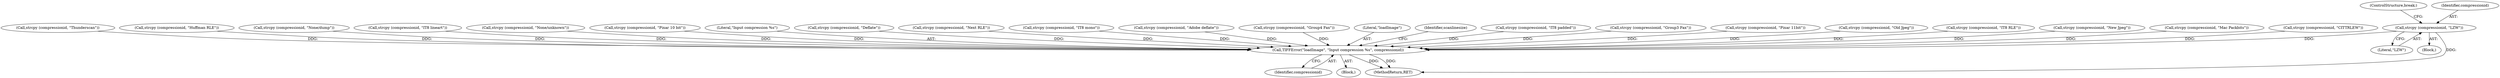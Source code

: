 digraph "0_libtiff_83a4b92815ea04969d494416eaae3d4c6b338e4a#diff-c8b4b355f9b5c06d585b23138e1c185f_5@API" {
"1000337" [label="(Call,strcpy (compressionid, \"LZW\"))"];
"1000416" [label="(Call,TIFFError(\"loadImage\", \"Input compression %s\", compressionid))"];
"1000367" [label="(Call,strcpy (compressionid, \"Thunderscan\"))"];
"1000322" [label="(Call,strcpy (compressionid, \"Huffman RLE\"))"];
"1000317" [label="(Call,strcpy (compressionid, \"None/dump\"))"];
"1000339" [label="(Literal,\"LZW\")"];
"1000387" [label="(Call,strcpy (compressionid, \"IT8 lineart\"))"];
"1000412" [label="(Call,strcpy (compressionid, \"None/unknown\"))"];
"1000419" [label="(Identifier,compressionid)"];
"1000392" [label="(Call,strcpy (compressionid, \"Pixar 10 bit\"))"];
"1000418" [label="(Literal,\"Input compression %s\")"];
"1000132" [label="(Block,)"];
"1000402" [label="(Call,strcpy (compressionid, \"Deflate\"))"];
"1000352" [label="(Call,strcpy (compressionid, \"Next RLE\"))"];
"1000315" [label="(Block,)"];
"1000382" [label="(Call,strcpy (compressionid, \"IT8 mono\"))"];
"1000407" [label="(Call,strcpy (compressionid, \"Adobe deflate\"))"];
"1000340" [label="(ControlStructure,break;)"];
"1000332" [label="(Call,strcpy (compressionid, \"Group4 Fax\"))"];
"1000417" [label="(Literal,\"loadImage\")"];
"1000421" [label="(Identifier,scanlinesize)"];
"1000416" [label="(Call,TIFFError(\"loadImage\", \"Input compression %s\", compressionid))"];
"1000372" [label="(Call,strcpy (compressionid, \"IT8 padded\"))"];
"1000327" [label="(Call,strcpy (compressionid, \"Group3 Fax\"))"];
"1001187" [label="(MethodReturn,RET)"];
"1000397" [label="(Call,strcpy (compressionid, \"Pixar 11bit\"))"];
"1000342" [label="(Call,strcpy (compressionid, \"Old Jpeg\"))"];
"1000377" [label="(Call,strcpy (compressionid, \"IT8 RLE\"))"];
"1000338" [label="(Identifier,compressionid)"];
"1000337" [label="(Call,strcpy (compressionid, \"LZW\"))"];
"1000347" [label="(Call,strcpy (compressionid, \"New Jpeg\"))"];
"1000362" [label="(Call,strcpy (compressionid, \"Mac Packbits\"))"];
"1000357" [label="(Call,strcpy (compressionid, \"CITTRLEW\"))"];
"1000337" -> "1000315"  [label="AST: "];
"1000337" -> "1000339"  [label="CFG: "];
"1000338" -> "1000337"  [label="AST: "];
"1000339" -> "1000337"  [label="AST: "];
"1000340" -> "1000337"  [label="CFG: "];
"1000337" -> "1001187"  [label="DDG: "];
"1000337" -> "1000416"  [label="DDG: "];
"1000416" -> "1000132"  [label="AST: "];
"1000416" -> "1000419"  [label="CFG: "];
"1000417" -> "1000416"  [label="AST: "];
"1000418" -> "1000416"  [label="AST: "];
"1000419" -> "1000416"  [label="AST: "];
"1000421" -> "1000416"  [label="CFG: "];
"1000416" -> "1001187"  [label="DDG: "];
"1000416" -> "1001187"  [label="DDG: "];
"1000332" -> "1000416"  [label="DDG: "];
"1000382" -> "1000416"  [label="DDG: "];
"1000397" -> "1000416"  [label="DDG: "];
"1000372" -> "1000416"  [label="DDG: "];
"1000377" -> "1000416"  [label="DDG: "];
"1000322" -> "1000416"  [label="DDG: "];
"1000362" -> "1000416"  [label="DDG: "];
"1000342" -> "1000416"  [label="DDG: "];
"1000317" -> "1000416"  [label="DDG: "];
"1000407" -> "1000416"  [label="DDG: "];
"1000367" -> "1000416"  [label="DDG: "];
"1000352" -> "1000416"  [label="DDG: "];
"1000347" -> "1000416"  [label="DDG: "];
"1000392" -> "1000416"  [label="DDG: "];
"1000387" -> "1000416"  [label="DDG: "];
"1000327" -> "1000416"  [label="DDG: "];
"1000402" -> "1000416"  [label="DDG: "];
"1000412" -> "1000416"  [label="DDG: "];
"1000357" -> "1000416"  [label="DDG: "];
}

